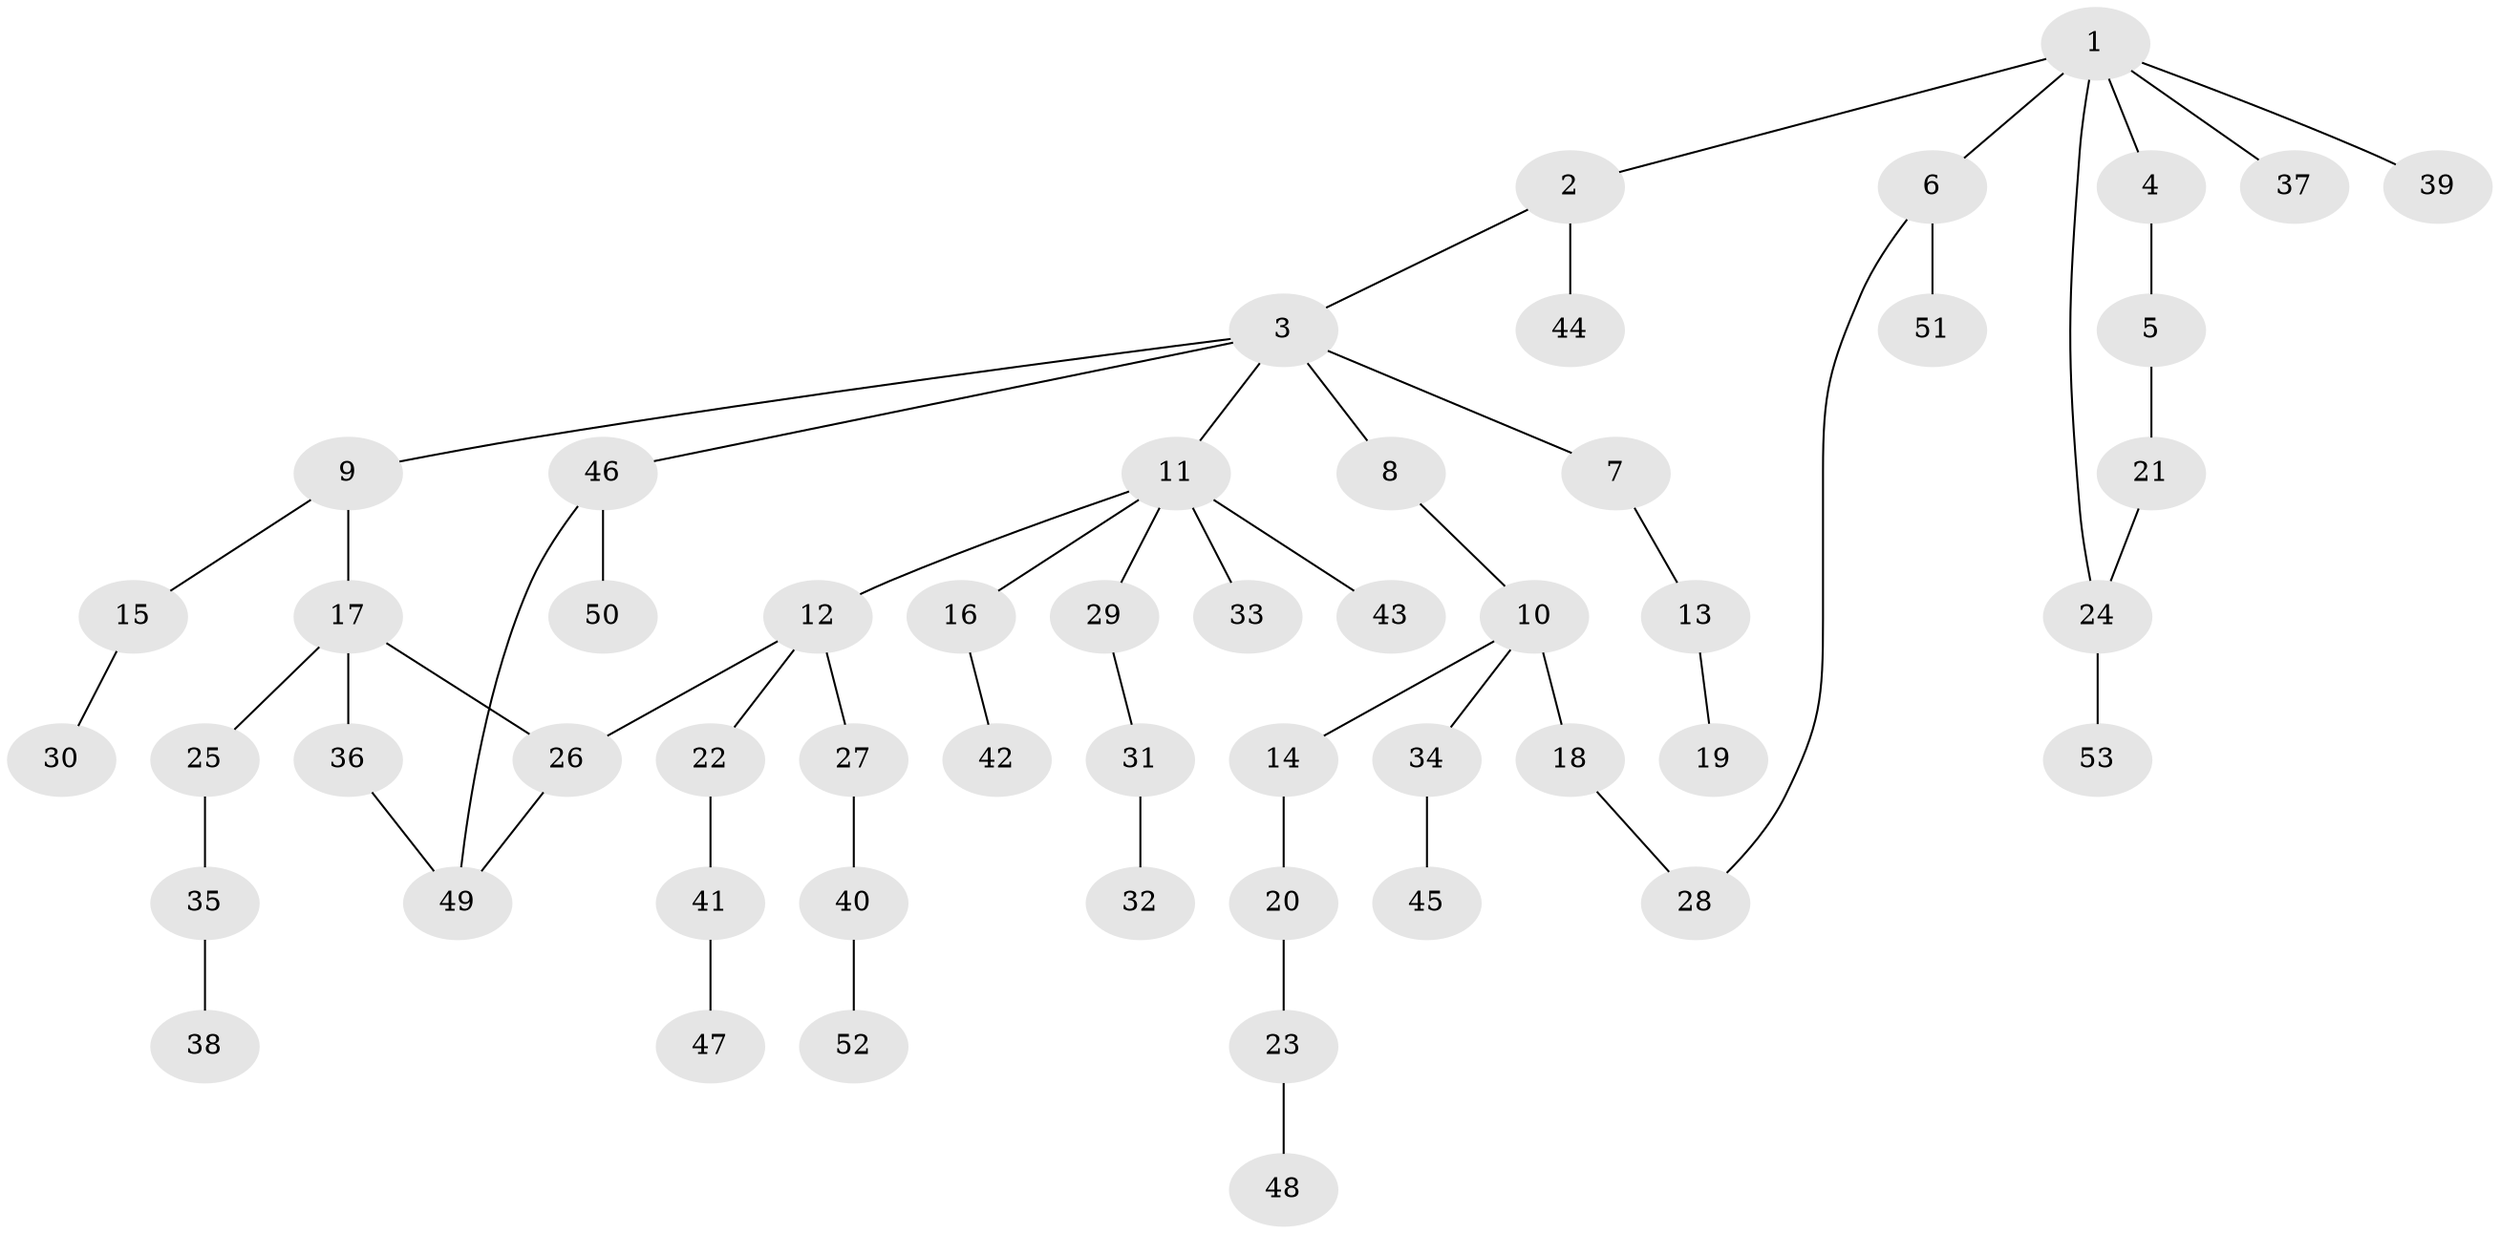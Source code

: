 // coarse degree distribution, {5: 0.06060606060606061, 2: 0.3333333333333333, 10: 0.030303030303030304, 3: 0.06060606060606061, 4: 0.09090909090909091, 1: 0.42424242424242425}
// Generated by graph-tools (version 1.1) at 2025/23/03/03/25 07:23:35]
// undirected, 53 vertices, 57 edges
graph export_dot {
graph [start="1"]
  node [color=gray90,style=filled];
  1;
  2;
  3;
  4;
  5;
  6;
  7;
  8;
  9;
  10;
  11;
  12;
  13;
  14;
  15;
  16;
  17;
  18;
  19;
  20;
  21;
  22;
  23;
  24;
  25;
  26;
  27;
  28;
  29;
  30;
  31;
  32;
  33;
  34;
  35;
  36;
  37;
  38;
  39;
  40;
  41;
  42;
  43;
  44;
  45;
  46;
  47;
  48;
  49;
  50;
  51;
  52;
  53;
  1 -- 2;
  1 -- 4;
  1 -- 6;
  1 -- 37;
  1 -- 39;
  1 -- 24;
  2 -- 3;
  2 -- 44;
  3 -- 7;
  3 -- 8;
  3 -- 9;
  3 -- 11;
  3 -- 46;
  4 -- 5;
  5 -- 21;
  6 -- 51;
  6 -- 28;
  7 -- 13;
  8 -- 10;
  9 -- 15;
  9 -- 17;
  10 -- 14;
  10 -- 18;
  10 -- 34;
  11 -- 12;
  11 -- 16;
  11 -- 29;
  11 -- 33;
  11 -- 43;
  12 -- 22;
  12 -- 27;
  12 -- 26;
  13 -- 19;
  14 -- 20;
  15 -- 30;
  16 -- 42;
  17 -- 25;
  17 -- 26;
  17 -- 36;
  18 -- 28;
  20 -- 23;
  21 -- 24;
  22 -- 41;
  23 -- 48;
  24 -- 53;
  25 -- 35;
  26 -- 49;
  27 -- 40;
  29 -- 31;
  31 -- 32;
  34 -- 45;
  35 -- 38;
  36 -- 49;
  40 -- 52;
  41 -- 47;
  46 -- 50;
  46 -- 49;
}
